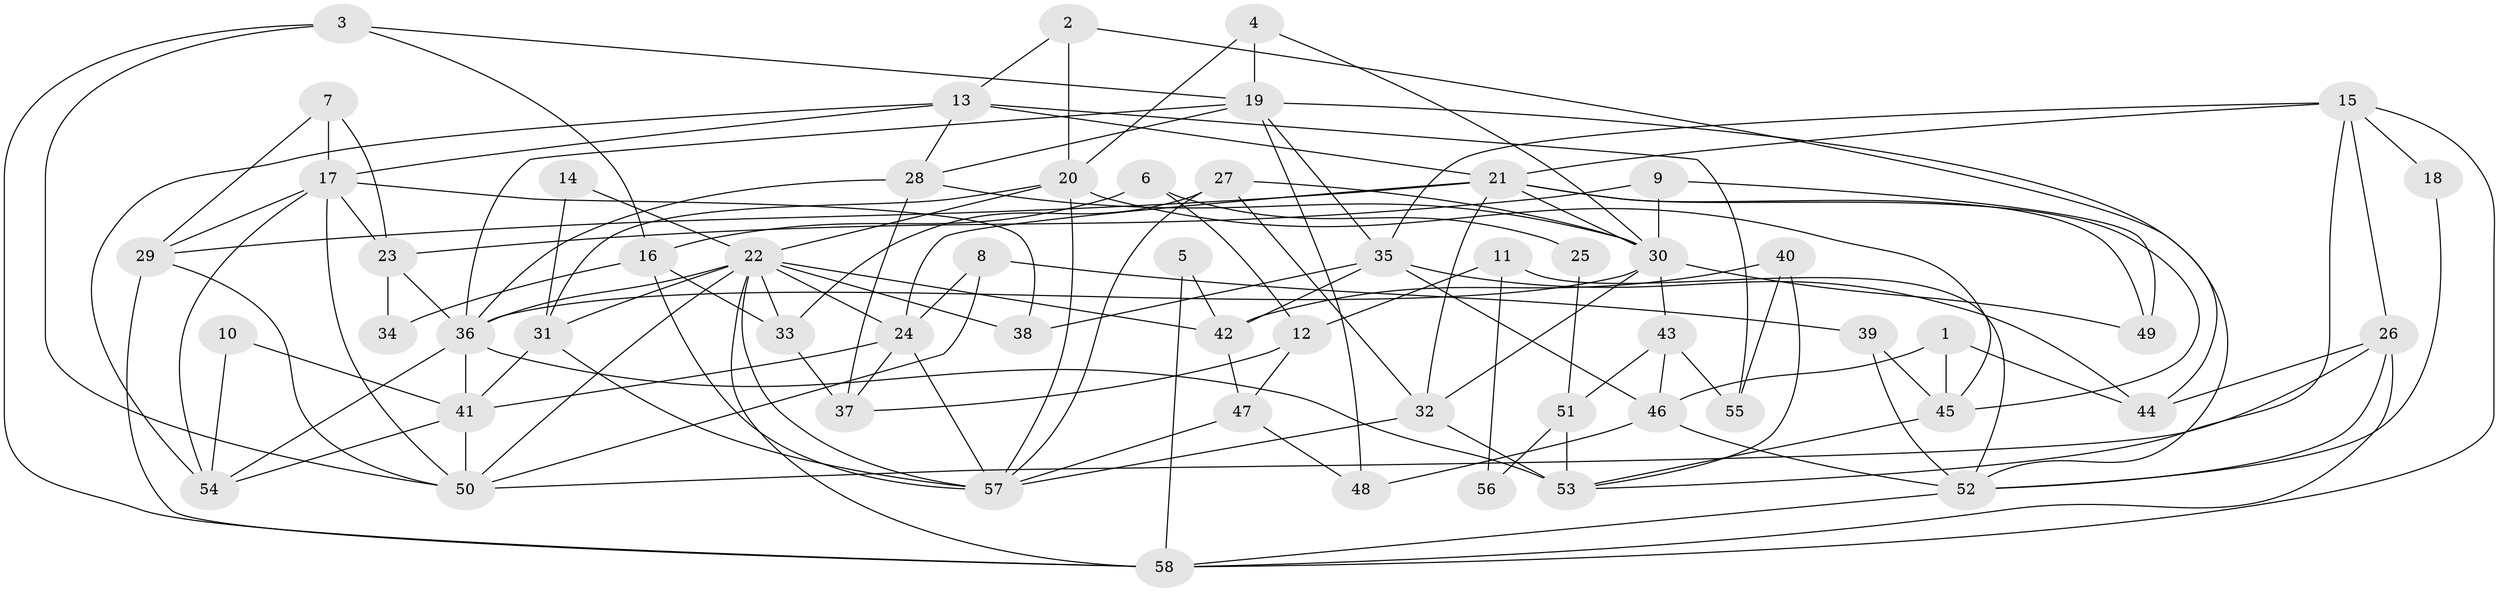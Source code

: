 // original degree distribution, {3: 0.2976190476190476, 4: 0.16666666666666666, 2: 0.16666666666666666, 5: 0.20238095238095238, 6: 0.10714285714285714, 7: 0.03571428571428571, 8: 0.011904761904761904, 9: 0.011904761904761904}
// Generated by graph-tools (version 1.1) at 2025/36/03/04/25 23:36:59]
// undirected, 58 vertices, 134 edges
graph export_dot {
  node [color=gray90,style=filled];
  1;
  2;
  3;
  4;
  5;
  6;
  7;
  8;
  9;
  10;
  11;
  12;
  13;
  14;
  15;
  16;
  17;
  18;
  19;
  20;
  21;
  22;
  23;
  24;
  25;
  26;
  27;
  28;
  29;
  30;
  31;
  32;
  33;
  34;
  35;
  36;
  37;
  38;
  39;
  40;
  41;
  42;
  43;
  44;
  45;
  46;
  47;
  48;
  49;
  50;
  51;
  52;
  53;
  54;
  55;
  56;
  57;
  58;
  1 -- 44 [weight=1.0];
  1 -- 45 [weight=1.0];
  1 -- 46 [weight=1.0];
  2 -- 13 [weight=1.0];
  2 -- 20 [weight=1.0];
  2 -- 44 [weight=1.0];
  3 -- 16 [weight=1.0];
  3 -- 19 [weight=1.0];
  3 -- 50 [weight=1.0];
  3 -- 58 [weight=1.0];
  4 -- 19 [weight=1.0];
  4 -- 20 [weight=1.0];
  4 -- 30 [weight=1.0];
  5 -- 42 [weight=1.0];
  5 -- 58 [weight=1.0];
  6 -- 12 [weight=1.0];
  6 -- 16 [weight=1.0];
  6 -- 25 [weight=1.0];
  7 -- 17 [weight=1.0];
  7 -- 23 [weight=1.0];
  7 -- 29 [weight=1.0];
  8 -- 24 [weight=1.0];
  8 -- 39 [weight=1.0];
  8 -- 50 [weight=1.0];
  9 -- 23 [weight=1.0];
  9 -- 30 [weight=1.0];
  9 -- 49 [weight=1.0];
  10 -- 41 [weight=1.0];
  10 -- 54 [weight=1.0];
  11 -- 12 [weight=1.0];
  11 -- 52 [weight=1.0];
  11 -- 56 [weight=1.0];
  12 -- 37 [weight=1.0];
  12 -- 47 [weight=1.0];
  13 -- 17 [weight=1.0];
  13 -- 21 [weight=1.0];
  13 -- 28 [weight=1.0];
  13 -- 54 [weight=1.0];
  13 -- 55 [weight=1.0];
  14 -- 22 [weight=1.0];
  14 -- 31 [weight=1.0];
  15 -- 18 [weight=1.0];
  15 -- 21 [weight=1.0];
  15 -- 26 [weight=1.0];
  15 -- 35 [weight=2.0];
  15 -- 53 [weight=1.0];
  15 -- 58 [weight=1.0];
  16 -- 33 [weight=1.0];
  16 -- 34 [weight=1.0];
  16 -- 57 [weight=1.0];
  17 -- 23 [weight=1.0];
  17 -- 29 [weight=1.0];
  17 -- 38 [weight=1.0];
  17 -- 50 [weight=1.0];
  17 -- 54 [weight=1.0];
  18 -- 52 [weight=1.0];
  19 -- 28 [weight=1.0];
  19 -- 35 [weight=1.0];
  19 -- 36 [weight=1.0];
  19 -- 48 [weight=1.0];
  19 -- 52 [weight=1.0];
  20 -- 22 [weight=1.0];
  20 -- 31 [weight=1.0];
  20 -- 45 [weight=1.0];
  20 -- 57 [weight=1.0];
  21 -- 24 [weight=1.0];
  21 -- 29 [weight=1.0];
  21 -- 30 [weight=1.0];
  21 -- 32 [weight=1.0];
  21 -- 45 [weight=1.0];
  21 -- 49 [weight=1.0];
  22 -- 24 [weight=1.0];
  22 -- 31 [weight=1.0];
  22 -- 33 [weight=1.0];
  22 -- 36 [weight=1.0];
  22 -- 38 [weight=1.0];
  22 -- 42 [weight=2.0];
  22 -- 50 [weight=1.0];
  22 -- 57 [weight=1.0];
  22 -- 58 [weight=1.0];
  23 -- 34 [weight=1.0];
  23 -- 36 [weight=1.0];
  24 -- 37 [weight=1.0];
  24 -- 41 [weight=1.0];
  24 -- 57 [weight=1.0];
  25 -- 51 [weight=1.0];
  26 -- 44 [weight=1.0];
  26 -- 50 [weight=1.0];
  26 -- 52 [weight=1.0];
  26 -- 58 [weight=1.0];
  27 -- 30 [weight=1.0];
  27 -- 32 [weight=1.0];
  27 -- 33 [weight=1.0];
  27 -- 57 [weight=1.0];
  28 -- 30 [weight=1.0];
  28 -- 36 [weight=1.0];
  28 -- 37 [weight=2.0];
  29 -- 50 [weight=1.0];
  29 -- 58 [weight=1.0];
  30 -- 32 [weight=1.0];
  30 -- 36 [weight=1.0];
  30 -- 43 [weight=1.0];
  30 -- 49 [weight=1.0];
  31 -- 41 [weight=1.0];
  31 -- 57 [weight=1.0];
  32 -- 53 [weight=2.0];
  32 -- 57 [weight=1.0];
  33 -- 37 [weight=1.0];
  35 -- 38 [weight=1.0];
  35 -- 42 [weight=1.0];
  35 -- 44 [weight=1.0];
  35 -- 46 [weight=1.0];
  36 -- 41 [weight=1.0];
  36 -- 53 [weight=1.0];
  36 -- 54 [weight=1.0];
  39 -- 45 [weight=1.0];
  39 -- 52 [weight=2.0];
  40 -- 42 [weight=1.0];
  40 -- 53 [weight=1.0];
  40 -- 55 [weight=1.0];
  41 -- 50 [weight=1.0];
  41 -- 54 [weight=1.0];
  42 -- 47 [weight=1.0];
  43 -- 46 [weight=1.0];
  43 -- 51 [weight=1.0];
  43 -- 55 [weight=1.0];
  45 -- 53 [weight=1.0];
  46 -- 48 [weight=1.0];
  46 -- 52 [weight=1.0];
  47 -- 48 [weight=1.0];
  47 -- 57 [weight=1.0];
  51 -- 53 [weight=1.0];
  51 -- 56 [weight=1.0];
  52 -- 58 [weight=1.0];
}

